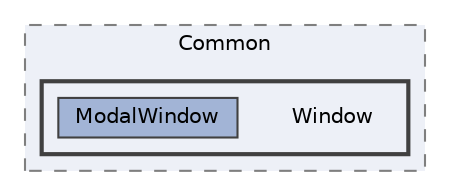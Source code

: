digraph "C:/Users/むずでょ/Documents/Unity Projects/RMU-1-00-00-Research/Assets/RPGMaker/Codebase/Editor/Common/Window"
{
 // LATEX_PDF_SIZE
  bgcolor="transparent";
  edge [fontname=Helvetica,fontsize=10,labelfontname=Helvetica,labelfontsize=10];
  node [fontname=Helvetica,fontsize=10,shape=box,height=0.2,width=0.4];
  compound=true
  subgraph clusterdir_c076aa509df1cc75b7aa2748d51beacb {
    graph [ bgcolor="#edf0f7", pencolor="grey50", label="Common", fontname=Helvetica,fontsize=10 style="filled,dashed", URL="dir_c076aa509df1cc75b7aa2748d51beacb.html",tooltip=""]
  subgraph clusterdir_af647cdf93790c296f0f094df5a1eb3a {
    graph [ bgcolor="#edf0f7", pencolor="grey25", label="", fontname=Helvetica,fontsize=10 style="filled,bold", URL="dir_af647cdf93790c296f0f094df5a1eb3a.html",tooltip=""]
    dir_af647cdf93790c296f0f094df5a1eb3a [shape=plaintext, label="Window"];
  dir_ddb3fcb14bef13a201a9f253a6fab64d [label="ModalWindow", fillcolor="#a2b4d6", color="grey25", style="filled", URL="dir_ddb3fcb14bef13a201a9f253a6fab64d.html",tooltip=""];
  }
  }
}
